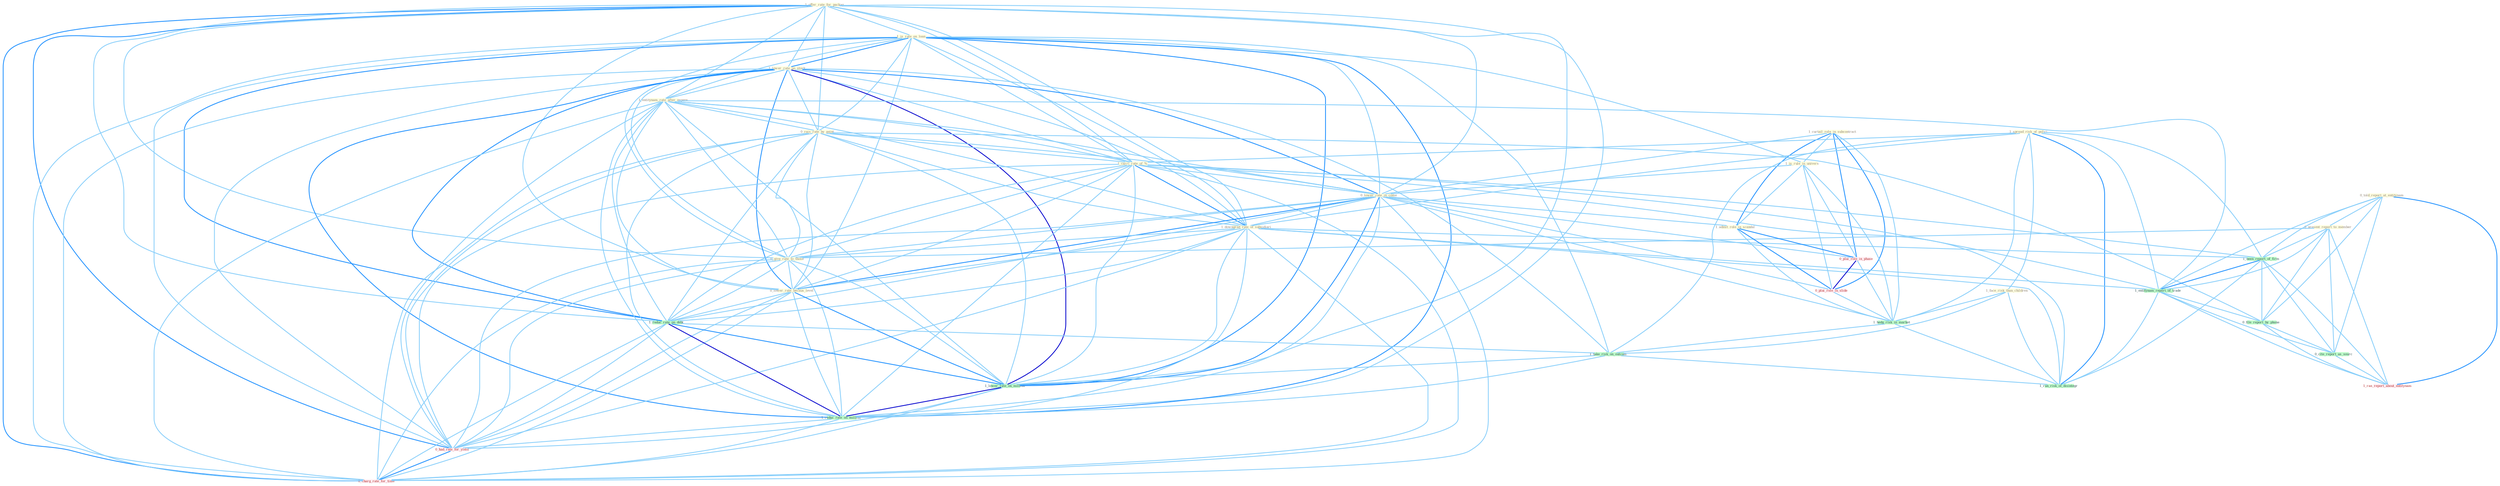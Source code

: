 Graph G{ 
    node
    [shape=polygon,style=filled,width=.5,height=.06,color="#BDFCC9",fixedsize=true,fontsize=4,
    fontcolor="#2f4f4f"];
    {node
    [color="#ffffe0", fontcolor="#8b7d6b"] "1_offer_rate_for_packag " "1_is_rate_on_loan " "1_lower_rate_on_stock " "1_curtail_role_in_subcontract " "1_spread_risk_of_polici " "0_told_report_at_entitynam " "1_entitynam_rate_after_expens " "0_rais_rate_by_point " "0_present_report_to_member " "1_carri_rate_of_% " "1_is_rule_in_univers " "0_lower_rate_in_come " "1_downgrad_rate_of_subsidiari " "0_give_rate_to_those " "1_admit_role_in_scandal " "0_lower_rate_becaus_level " "1_face_risk_than_children "}
{node [color="#fff0f5", fontcolor="#b22222"] "0_plai_role_in_phase " "0_plai_role_in_slide " "0_had_rate_for_yield " "0_charg_rate_for_time " "1_ran_report_about_entitynam "}
edge [color="#B0E2FF"];

	"1_offer_rate_for_packag " -- "1_is_rate_on_loan " [w="1", color="#87cefa" ];
	"1_offer_rate_for_packag " -- "1_lower_rate_on_stock " [w="1", color="#87cefa" ];
	"1_offer_rate_for_packag " -- "1_entitynam_rate_after_expens " [w="1", color="#87cefa" ];
	"1_offer_rate_for_packag " -- "0_rais_rate_by_point " [w="1", color="#87cefa" ];
	"1_offer_rate_for_packag " -- "1_carri_rate_of_% " [w="1", color="#87cefa" ];
	"1_offer_rate_for_packag " -- "0_lower_rate_in_come " [w="1", color="#87cefa" ];
	"1_offer_rate_for_packag " -- "1_downgrad_rate_of_subsidiari " [w="1", color="#87cefa" ];
	"1_offer_rate_for_packag " -- "0_give_rate_to_those " [w="1", color="#87cefa" ];
	"1_offer_rate_for_packag " -- "0_lower_rate_becaus_level " [w="1", color="#87cefa" ];
	"1_offer_rate_for_packag " -- "1_reduc_rate_on_debt " [w="1", color="#87cefa" ];
	"1_offer_rate_for_packag " -- "1_lower_rate_on_million " [w="1", color="#87cefa" ];
	"1_offer_rate_for_packag " -- "1_reduc_rate_on_million " [w="1", color="#87cefa" ];
	"1_offer_rate_for_packag " -- "0_had_rate_for_yield " [w="2", color="#1e90ff" , len=0.8];
	"1_offer_rate_for_packag " -- "0_charg_rate_for_time " [w="2", color="#1e90ff" , len=0.8];
	"1_is_rate_on_loan " -- "1_lower_rate_on_stock " [w="2", color="#1e90ff" , len=0.8];
	"1_is_rate_on_loan " -- "1_entitynam_rate_after_expens " [w="1", color="#87cefa" ];
	"1_is_rate_on_loan " -- "0_rais_rate_by_point " [w="1", color="#87cefa" ];
	"1_is_rate_on_loan " -- "1_carri_rate_of_% " [w="1", color="#87cefa" ];
	"1_is_rate_on_loan " -- "1_is_rule_in_univers " [w="1", color="#87cefa" ];
	"1_is_rate_on_loan " -- "0_lower_rate_in_come " [w="1", color="#87cefa" ];
	"1_is_rate_on_loan " -- "1_downgrad_rate_of_subsidiari " [w="1", color="#87cefa" ];
	"1_is_rate_on_loan " -- "0_give_rate_to_those " [w="1", color="#87cefa" ];
	"1_is_rate_on_loan " -- "0_lower_rate_becaus_level " [w="1", color="#87cefa" ];
	"1_is_rate_on_loan " -- "1_reduc_rate_on_debt " [w="2", color="#1e90ff" , len=0.8];
	"1_is_rate_on_loan " -- "1_take_risk_on_outcom " [w="1", color="#87cefa" ];
	"1_is_rate_on_loan " -- "1_lower_rate_on_million " [w="2", color="#1e90ff" , len=0.8];
	"1_is_rate_on_loan " -- "1_reduc_rate_on_million " [w="2", color="#1e90ff" , len=0.8];
	"1_is_rate_on_loan " -- "0_had_rate_for_yield " [w="1", color="#87cefa" ];
	"1_is_rate_on_loan " -- "0_charg_rate_for_time " [w="1", color="#87cefa" ];
	"1_lower_rate_on_stock " -- "1_entitynam_rate_after_expens " [w="1", color="#87cefa" ];
	"1_lower_rate_on_stock " -- "0_rais_rate_by_point " [w="1", color="#87cefa" ];
	"1_lower_rate_on_stock " -- "1_carri_rate_of_% " [w="1", color="#87cefa" ];
	"1_lower_rate_on_stock " -- "0_lower_rate_in_come " [w="2", color="#1e90ff" , len=0.8];
	"1_lower_rate_on_stock " -- "1_downgrad_rate_of_subsidiari " [w="1", color="#87cefa" ];
	"1_lower_rate_on_stock " -- "0_give_rate_to_those " [w="1", color="#87cefa" ];
	"1_lower_rate_on_stock " -- "0_lower_rate_becaus_level " [w="2", color="#1e90ff" , len=0.8];
	"1_lower_rate_on_stock " -- "1_reduc_rate_on_debt " [w="2", color="#1e90ff" , len=0.8];
	"1_lower_rate_on_stock " -- "1_take_risk_on_outcom " [w="1", color="#87cefa" ];
	"1_lower_rate_on_stock " -- "1_lower_rate_on_million " [w="3", color="#0000cd" , len=0.6];
	"1_lower_rate_on_stock " -- "1_reduc_rate_on_million " [w="2", color="#1e90ff" , len=0.8];
	"1_lower_rate_on_stock " -- "0_had_rate_for_yield " [w="1", color="#87cefa" ];
	"1_lower_rate_on_stock " -- "0_charg_rate_for_time " [w="1", color="#87cefa" ];
	"1_curtail_role_in_subcontract " -- "1_is_rule_in_univers " [w="1", color="#87cefa" ];
	"1_curtail_role_in_subcontract " -- "0_lower_rate_in_come " [w="1", color="#87cefa" ];
	"1_curtail_role_in_subcontract " -- "1_admit_role_in_scandal " [w="2", color="#1e90ff" , len=0.8];
	"1_curtail_role_in_subcontract " -- "0_plai_role_in_phase " [w="2", color="#1e90ff" , len=0.8];
	"1_curtail_role_in_subcontract " -- "0_plai_role_in_slide " [w="2", color="#1e90ff" , len=0.8];
	"1_curtail_role_in_subcontract " -- "1_hedg_risk_in_market " [w="1", color="#87cefa" ];
	"1_spread_risk_of_polici " -- "1_carri_rate_of_% " [w="1", color="#87cefa" ];
	"1_spread_risk_of_polici " -- "1_downgrad_rate_of_subsidiari " [w="1", color="#87cefa" ];
	"1_spread_risk_of_polici " -- "1_face_risk_than_children " [w="1", color="#87cefa" ];
	"1_spread_risk_of_polici " -- "1_been_report_of_firm " [w="1", color="#87cefa" ];
	"1_spread_risk_of_polici " -- "1_entitynam_report_of_trade " [w="1", color="#87cefa" ];
	"1_spread_risk_of_polici " -- "1_hedg_risk_in_market " [w="1", color="#87cefa" ];
	"1_spread_risk_of_polici " -- "1_take_risk_on_outcom " [w="1", color="#87cefa" ];
	"1_spread_risk_of_polici " -- "1_run_risk_of_disintegr " [w="2", color="#1e90ff" , len=0.8];
	"0_told_report_at_entitynam " -- "0_present_report_to_member " [w="1", color="#87cefa" ];
	"0_told_report_at_entitynam " -- "1_been_report_of_firm " [w="1", color="#87cefa" ];
	"0_told_report_at_entitynam " -- "1_entitynam_report_of_trade " [w="1", color="#87cefa" ];
	"0_told_report_at_entitynam " -- "0_file_report_by_phone " [w="1", color="#87cefa" ];
	"0_told_report_at_entitynam " -- "0_cite_report_as_sourc " [w="1", color="#87cefa" ];
	"0_told_report_at_entitynam " -- "1_ran_report_about_entitynam " [w="2", color="#1e90ff" , len=0.8];
	"1_entitynam_rate_after_expens " -- "0_rais_rate_by_point " [w="1", color="#87cefa" ];
	"1_entitynam_rate_after_expens " -- "1_carri_rate_of_% " [w="1", color="#87cefa" ];
	"1_entitynam_rate_after_expens " -- "0_lower_rate_in_come " [w="1", color="#87cefa" ];
	"1_entitynam_rate_after_expens " -- "1_downgrad_rate_of_subsidiari " [w="1", color="#87cefa" ];
	"1_entitynam_rate_after_expens " -- "0_give_rate_to_those " [w="1", color="#87cefa" ];
	"1_entitynam_rate_after_expens " -- "0_lower_rate_becaus_level " [w="1", color="#87cefa" ];
	"1_entitynam_rate_after_expens " -- "1_reduc_rate_on_debt " [w="1", color="#87cefa" ];
	"1_entitynam_rate_after_expens " -- "1_entitynam_report_of_trade " [w="1", color="#87cefa" ];
	"1_entitynam_rate_after_expens " -- "1_lower_rate_on_million " [w="1", color="#87cefa" ];
	"1_entitynam_rate_after_expens " -- "1_reduc_rate_on_million " [w="1", color="#87cefa" ];
	"1_entitynam_rate_after_expens " -- "0_had_rate_for_yield " [w="1", color="#87cefa" ];
	"1_entitynam_rate_after_expens " -- "0_charg_rate_for_time " [w="1", color="#87cefa" ];
	"0_rais_rate_by_point " -- "1_carri_rate_of_% " [w="1", color="#87cefa" ];
	"0_rais_rate_by_point " -- "0_lower_rate_in_come " [w="1", color="#87cefa" ];
	"0_rais_rate_by_point " -- "1_downgrad_rate_of_subsidiari " [w="1", color="#87cefa" ];
	"0_rais_rate_by_point " -- "0_give_rate_to_those " [w="1", color="#87cefa" ];
	"0_rais_rate_by_point " -- "0_lower_rate_becaus_level " [w="1", color="#87cefa" ];
	"0_rais_rate_by_point " -- "1_reduc_rate_on_debt " [w="1", color="#87cefa" ];
	"0_rais_rate_by_point " -- "0_file_report_by_phone " [w="1", color="#87cefa" ];
	"0_rais_rate_by_point " -- "1_lower_rate_on_million " [w="1", color="#87cefa" ];
	"0_rais_rate_by_point " -- "1_reduc_rate_on_million " [w="1", color="#87cefa" ];
	"0_rais_rate_by_point " -- "0_had_rate_for_yield " [w="1", color="#87cefa" ];
	"0_rais_rate_by_point " -- "0_charg_rate_for_time " [w="1", color="#87cefa" ];
	"0_present_report_to_member " -- "0_give_rate_to_those " [w="1", color="#87cefa" ];
	"0_present_report_to_member " -- "1_been_report_of_firm " [w="1", color="#87cefa" ];
	"0_present_report_to_member " -- "1_entitynam_report_of_trade " [w="1", color="#87cefa" ];
	"0_present_report_to_member " -- "0_file_report_by_phone " [w="1", color="#87cefa" ];
	"0_present_report_to_member " -- "0_cite_report_as_sourc " [w="1", color="#87cefa" ];
	"0_present_report_to_member " -- "1_ran_report_about_entitynam " [w="1", color="#87cefa" ];
	"1_carri_rate_of_% " -- "0_lower_rate_in_come " [w="1", color="#87cefa" ];
	"1_carri_rate_of_% " -- "1_downgrad_rate_of_subsidiari " [w="2", color="#1e90ff" , len=0.8];
	"1_carri_rate_of_% " -- "0_give_rate_to_those " [w="1", color="#87cefa" ];
	"1_carri_rate_of_% " -- "0_lower_rate_becaus_level " [w="1", color="#87cefa" ];
	"1_carri_rate_of_% " -- "1_reduc_rate_on_debt " [w="1", color="#87cefa" ];
	"1_carri_rate_of_% " -- "1_been_report_of_firm " [w="1", color="#87cefa" ];
	"1_carri_rate_of_% " -- "1_entitynam_report_of_trade " [w="1", color="#87cefa" ];
	"1_carri_rate_of_% " -- "1_lower_rate_on_million " [w="1", color="#87cefa" ];
	"1_carri_rate_of_% " -- "1_reduc_rate_on_million " [w="1", color="#87cefa" ];
	"1_carri_rate_of_% " -- "1_run_risk_of_disintegr " [w="1", color="#87cefa" ];
	"1_carri_rate_of_% " -- "0_had_rate_for_yield " [w="1", color="#87cefa" ];
	"1_carri_rate_of_% " -- "0_charg_rate_for_time " [w="1", color="#87cefa" ];
	"1_is_rule_in_univers " -- "0_lower_rate_in_come " [w="1", color="#87cefa" ];
	"1_is_rule_in_univers " -- "1_admit_role_in_scandal " [w="1", color="#87cefa" ];
	"1_is_rule_in_univers " -- "0_plai_role_in_phase " [w="1", color="#87cefa" ];
	"1_is_rule_in_univers " -- "0_plai_role_in_slide " [w="1", color="#87cefa" ];
	"1_is_rule_in_univers " -- "1_hedg_risk_in_market " [w="1", color="#87cefa" ];
	"0_lower_rate_in_come " -- "1_downgrad_rate_of_subsidiari " [w="1", color="#87cefa" ];
	"0_lower_rate_in_come " -- "0_give_rate_to_those " [w="1", color="#87cefa" ];
	"0_lower_rate_in_come " -- "1_admit_role_in_scandal " [w="1", color="#87cefa" ];
	"0_lower_rate_in_come " -- "0_lower_rate_becaus_level " [w="2", color="#1e90ff" , len=0.8];
	"0_lower_rate_in_come " -- "1_reduc_rate_on_debt " [w="1", color="#87cefa" ];
	"0_lower_rate_in_come " -- "0_plai_role_in_phase " [w="1", color="#87cefa" ];
	"0_lower_rate_in_come " -- "0_plai_role_in_slide " [w="1", color="#87cefa" ];
	"0_lower_rate_in_come " -- "1_hedg_risk_in_market " [w="1", color="#87cefa" ];
	"0_lower_rate_in_come " -- "1_lower_rate_on_million " [w="2", color="#1e90ff" , len=0.8];
	"0_lower_rate_in_come " -- "1_reduc_rate_on_million " [w="1", color="#87cefa" ];
	"0_lower_rate_in_come " -- "0_had_rate_for_yield " [w="1", color="#87cefa" ];
	"0_lower_rate_in_come " -- "0_charg_rate_for_time " [w="1", color="#87cefa" ];
	"1_downgrad_rate_of_subsidiari " -- "0_give_rate_to_those " [w="1", color="#87cefa" ];
	"1_downgrad_rate_of_subsidiari " -- "0_lower_rate_becaus_level " [w="1", color="#87cefa" ];
	"1_downgrad_rate_of_subsidiari " -- "1_reduc_rate_on_debt " [w="1", color="#87cefa" ];
	"1_downgrad_rate_of_subsidiari " -- "1_been_report_of_firm " [w="1", color="#87cefa" ];
	"1_downgrad_rate_of_subsidiari " -- "1_entitynam_report_of_trade " [w="1", color="#87cefa" ];
	"1_downgrad_rate_of_subsidiari " -- "1_lower_rate_on_million " [w="1", color="#87cefa" ];
	"1_downgrad_rate_of_subsidiari " -- "1_reduc_rate_on_million " [w="1", color="#87cefa" ];
	"1_downgrad_rate_of_subsidiari " -- "1_run_risk_of_disintegr " [w="1", color="#87cefa" ];
	"1_downgrad_rate_of_subsidiari " -- "0_had_rate_for_yield " [w="1", color="#87cefa" ];
	"1_downgrad_rate_of_subsidiari " -- "0_charg_rate_for_time " [w="1", color="#87cefa" ];
	"0_give_rate_to_those " -- "0_lower_rate_becaus_level " [w="1", color="#87cefa" ];
	"0_give_rate_to_those " -- "1_reduc_rate_on_debt " [w="1", color="#87cefa" ];
	"0_give_rate_to_those " -- "1_lower_rate_on_million " [w="1", color="#87cefa" ];
	"0_give_rate_to_those " -- "1_reduc_rate_on_million " [w="1", color="#87cefa" ];
	"0_give_rate_to_those " -- "0_had_rate_for_yield " [w="1", color="#87cefa" ];
	"0_give_rate_to_those " -- "0_charg_rate_for_time " [w="1", color="#87cefa" ];
	"1_admit_role_in_scandal " -- "0_plai_role_in_phase " [w="2", color="#1e90ff" , len=0.8];
	"1_admit_role_in_scandal " -- "0_plai_role_in_slide " [w="2", color="#1e90ff" , len=0.8];
	"1_admit_role_in_scandal " -- "1_hedg_risk_in_market " [w="1", color="#87cefa" ];
	"0_lower_rate_becaus_level " -- "1_reduc_rate_on_debt " [w="1", color="#87cefa" ];
	"0_lower_rate_becaus_level " -- "1_lower_rate_on_million " [w="2", color="#1e90ff" , len=0.8];
	"0_lower_rate_becaus_level " -- "1_reduc_rate_on_million " [w="1", color="#87cefa" ];
	"0_lower_rate_becaus_level " -- "0_had_rate_for_yield " [w="1", color="#87cefa" ];
	"0_lower_rate_becaus_level " -- "0_charg_rate_for_time " [w="1", color="#87cefa" ];
	"1_face_risk_than_children " -- "1_hedg_risk_in_market " [w="1", color="#87cefa" ];
	"1_face_risk_than_children " -- "1_take_risk_on_outcom " [w="1", color="#87cefa" ];
	"1_face_risk_than_children " -- "1_run_risk_of_disintegr " [w="1", color="#87cefa" ];
	"1_reduc_rate_on_debt " -- "1_take_risk_on_outcom " [w="1", color="#87cefa" ];
	"1_reduc_rate_on_debt " -- "1_lower_rate_on_million " [w="2", color="#1e90ff" , len=0.8];
	"1_reduc_rate_on_debt " -- "1_reduc_rate_on_million " [w="3", color="#0000cd" , len=0.6];
	"1_reduc_rate_on_debt " -- "0_had_rate_for_yield " [w="1", color="#87cefa" ];
	"1_reduc_rate_on_debt " -- "0_charg_rate_for_time " [w="1", color="#87cefa" ];
	"0_plai_role_in_phase " -- "0_plai_role_in_slide " [w="3", color="#0000cd" , len=0.6];
	"0_plai_role_in_phase " -- "1_hedg_risk_in_market " [w="1", color="#87cefa" ];
	"1_been_report_of_firm " -- "1_entitynam_report_of_trade " [w="2", color="#1e90ff" , len=0.8];
	"1_been_report_of_firm " -- "0_file_report_by_phone " [w="1", color="#87cefa" ];
	"1_been_report_of_firm " -- "0_cite_report_as_sourc " [w="1", color="#87cefa" ];
	"1_been_report_of_firm " -- "1_run_risk_of_disintegr " [w="1", color="#87cefa" ];
	"1_been_report_of_firm " -- "1_ran_report_about_entitynam " [w="1", color="#87cefa" ];
	"0_plai_role_in_slide " -- "1_hedg_risk_in_market " [w="1", color="#87cefa" ];
	"1_entitynam_report_of_trade " -- "0_file_report_by_phone " [w="1", color="#87cefa" ];
	"1_entitynam_report_of_trade " -- "0_cite_report_as_sourc " [w="1", color="#87cefa" ];
	"1_entitynam_report_of_trade " -- "1_run_risk_of_disintegr " [w="1", color="#87cefa" ];
	"1_entitynam_report_of_trade " -- "1_ran_report_about_entitynam " [w="1", color="#87cefa" ];
	"1_hedg_risk_in_market " -- "1_take_risk_on_outcom " [w="1", color="#87cefa" ];
	"1_hedg_risk_in_market " -- "1_run_risk_of_disintegr " [w="1", color="#87cefa" ];
	"1_take_risk_on_outcom " -- "1_lower_rate_on_million " [w="1", color="#87cefa" ];
	"1_take_risk_on_outcom " -- "1_reduc_rate_on_million " [w="1", color="#87cefa" ];
	"1_take_risk_on_outcom " -- "1_run_risk_of_disintegr " [w="1", color="#87cefa" ];
	"0_file_report_by_phone " -- "0_cite_report_as_sourc " [w="1", color="#87cefa" ];
	"0_file_report_by_phone " -- "1_ran_report_about_entitynam " [w="1", color="#87cefa" ];
	"0_cite_report_as_sourc " -- "1_ran_report_about_entitynam " [w="1", color="#87cefa" ];
	"1_lower_rate_on_million " -- "1_reduc_rate_on_million " [w="3", color="#0000cd" , len=0.6];
	"1_lower_rate_on_million " -- "0_had_rate_for_yield " [w="1", color="#87cefa" ];
	"1_lower_rate_on_million " -- "0_charg_rate_for_time " [w="1", color="#87cefa" ];
	"1_reduc_rate_on_million " -- "0_had_rate_for_yield " [w="1", color="#87cefa" ];
	"1_reduc_rate_on_million " -- "0_charg_rate_for_time " [w="1", color="#87cefa" ];
	"0_had_rate_for_yield " -- "0_charg_rate_for_time " [w="2", color="#1e90ff" , len=0.8];
}